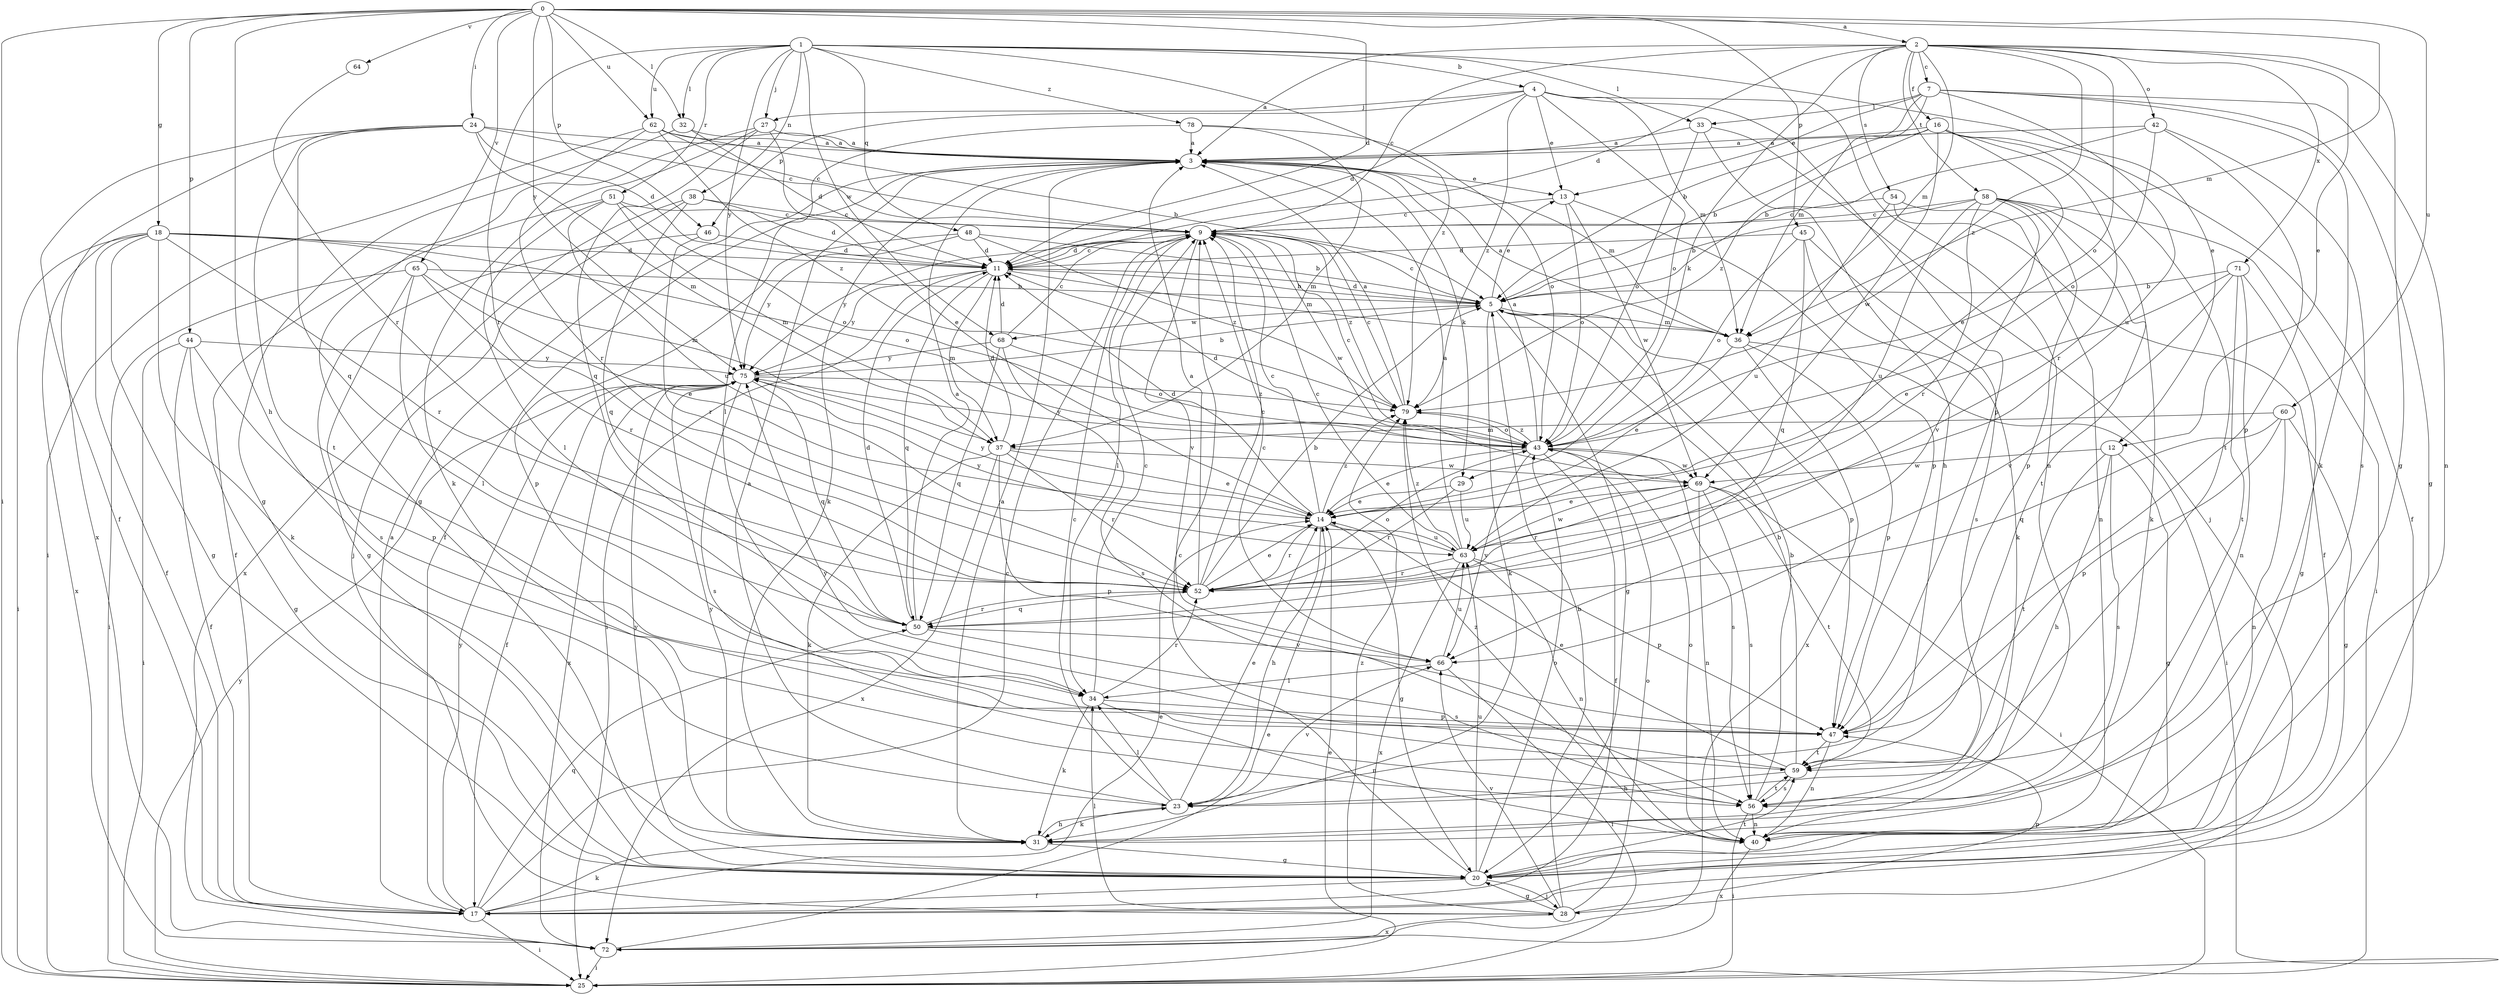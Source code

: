 strict digraph  {
0;
1;
2;
3;
4;
5;
7;
9;
11;
12;
13;
14;
16;
17;
18;
20;
23;
24;
25;
27;
28;
29;
31;
32;
33;
34;
36;
37;
38;
40;
42;
43;
44;
45;
46;
47;
48;
50;
51;
52;
54;
56;
58;
59;
60;
62;
63;
64;
65;
66;
68;
69;
71;
72;
75;
78;
79;
0 -> 2  [label=a];
0 -> 11  [label=d];
0 -> 18  [label=g];
0 -> 23  [label=h];
0 -> 24  [label=i];
0 -> 25  [label=i];
0 -> 32  [label=l];
0 -> 36  [label=m];
0 -> 44  [label=p];
0 -> 45  [label=p];
0 -> 46  [label=p];
0 -> 60  [label=u];
0 -> 62  [label=u];
0 -> 64  [label=v];
0 -> 65  [label=v];
0 -> 75  [label=y];
1 -> 4  [label=b];
1 -> 12  [label=e];
1 -> 27  [label=j];
1 -> 32  [label=l];
1 -> 33  [label=l];
1 -> 38  [label=n];
1 -> 48  [label=q];
1 -> 51  [label=r];
1 -> 52  [label=r];
1 -> 62  [label=u];
1 -> 68  [label=w];
1 -> 75  [label=y];
1 -> 78  [label=z];
1 -> 79  [label=z];
2 -> 3  [label=a];
2 -> 7  [label=c];
2 -> 9  [label=c];
2 -> 11  [label=d];
2 -> 12  [label=e];
2 -> 16  [label=f];
2 -> 20  [label=g];
2 -> 29  [label=k];
2 -> 36  [label=m];
2 -> 42  [label=o];
2 -> 43  [label=o];
2 -> 54  [label=s];
2 -> 58  [label=t];
2 -> 71  [label=x];
2 -> 79  [label=z];
3 -> 13  [label=e];
3 -> 17  [label=f];
3 -> 29  [label=k];
3 -> 31  [label=k];
3 -> 36  [label=m];
4 -> 11  [label=d];
4 -> 13  [label=e];
4 -> 27  [label=j];
4 -> 36  [label=m];
4 -> 40  [label=n];
4 -> 43  [label=o];
4 -> 46  [label=p];
4 -> 47  [label=p];
4 -> 79  [label=z];
5 -> 9  [label=c];
5 -> 11  [label=d];
5 -> 13  [label=e];
5 -> 20  [label=g];
5 -> 31  [label=k];
5 -> 36  [label=m];
5 -> 47  [label=p];
5 -> 68  [label=w];
7 -> 5  [label=b];
7 -> 13  [label=e];
7 -> 20  [label=g];
7 -> 31  [label=k];
7 -> 33  [label=l];
7 -> 36  [label=m];
7 -> 40  [label=n];
7 -> 63  [label=u];
9 -> 11  [label=d];
9 -> 34  [label=l];
9 -> 66  [label=v];
9 -> 69  [label=w];
9 -> 75  [label=y];
9 -> 79  [label=z];
11 -> 5  [label=b];
11 -> 9  [label=c];
11 -> 25  [label=i];
11 -> 36  [label=m];
11 -> 37  [label=m];
11 -> 50  [label=q];
11 -> 75  [label=y];
12 -> 20  [label=g];
12 -> 23  [label=h];
12 -> 56  [label=s];
12 -> 59  [label=t];
12 -> 69  [label=w];
13 -> 9  [label=c];
13 -> 43  [label=o];
13 -> 47  [label=p];
13 -> 69  [label=w];
14 -> 9  [label=c];
14 -> 11  [label=d];
14 -> 20  [label=g];
14 -> 23  [label=h];
14 -> 52  [label=r];
14 -> 63  [label=u];
14 -> 75  [label=y];
14 -> 79  [label=z];
16 -> 3  [label=a];
16 -> 5  [label=b];
16 -> 14  [label=e];
16 -> 17  [label=f];
16 -> 52  [label=r];
16 -> 59  [label=t];
16 -> 69  [label=w];
16 -> 79  [label=z];
17 -> 3  [label=a];
17 -> 9  [label=c];
17 -> 14  [label=e];
17 -> 25  [label=i];
17 -> 31  [label=k];
17 -> 50  [label=q];
17 -> 75  [label=y];
18 -> 11  [label=d];
18 -> 17  [label=f];
18 -> 20  [label=g];
18 -> 25  [label=i];
18 -> 31  [label=k];
18 -> 37  [label=m];
18 -> 43  [label=o];
18 -> 52  [label=r];
18 -> 72  [label=x];
20 -> 9  [label=c];
20 -> 17  [label=f];
20 -> 28  [label=j];
20 -> 43  [label=o];
20 -> 59  [label=t];
20 -> 63  [label=u];
20 -> 75  [label=y];
23 -> 3  [label=a];
23 -> 9  [label=c];
23 -> 14  [label=e];
23 -> 31  [label=k];
23 -> 34  [label=l];
23 -> 66  [label=v];
24 -> 3  [label=a];
24 -> 9  [label=c];
24 -> 11  [label=d];
24 -> 17  [label=f];
24 -> 37  [label=m];
24 -> 50  [label=q];
24 -> 59  [label=t];
24 -> 72  [label=x];
25 -> 14  [label=e];
25 -> 75  [label=y];
27 -> 3  [label=a];
27 -> 14  [label=e];
27 -> 20  [label=g];
27 -> 31  [label=k];
27 -> 50  [label=q];
28 -> 5  [label=b];
28 -> 20  [label=g];
28 -> 34  [label=l];
28 -> 43  [label=o];
28 -> 47  [label=p];
28 -> 66  [label=v];
28 -> 72  [label=x];
28 -> 79  [label=z];
29 -> 14  [label=e];
29 -> 52  [label=r];
29 -> 63  [label=u];
31 -> 3  [label=a];
31 -> 20  [label=g];
31 -> 23  [label=h];
31 -> 75  [label=y];
32 -> 3  [label=a];
32 -> 11  [label=d];
32 -> 20  [label=g];
33 -> 3  [label=a];
33 -> 23  [label=h];
33 -> 28  [label=j];
33 -> 43  [label=o];
34 -> 9  [label=c];
34 -> 31  [label=k];
34 -> 40  [label=n];
34 -> 47  [label=p];
34 -> 52  [label=r];
36 -> 3  [label=a];
36 -> 14  [label=e];
36 -> 25  [label=i];
36 -> 47  [label=p];
36 -> 72  [label=x];
37 -> 11  [label=d];
37 -> 14  [label=e];
37 -> 31  [label=k];
37 -> 47  [label=p];
37 -> 52  [label=r];
37 -> 69  [label=w];
37 -> 72  [label=x];
38 -> 9  [label=c];
38 -> 11  [label=d];
38 -> 28  [label=j];
38 -> 50  [label=q];
38 -> 72  [label=x];
40 -> 43  [label=o];
40 -> 72  [label=x];
40 -> 79  [label=z];
42 -> 3  [label=a];
42 -> 5  [label=b];
42 -> 43  [label=o];
42 -> 47  [label=p];
42 -> 56  [label=s];
43 -> 3  [label=a];
43 -> 9  [label=c];
43 -> 11  [label=d];
43 -> 14  [label=e];
43 -> 17  [label=f];
43 -> 56  [label=s];
43 -> 66  [label=v];
43 -> 69  [label=w];
43 -> 75  [label=y];
43 -> 79  [label=z];
44 -> 17  [label=f];
44 -> 20  [label=g];
44 -> 25  [label=i];
44 -> 47  [label=p];
44 -> 75  [label=y];
45 -> 11  [label=d];
45 -> 31  [label=k];
45 -> 43  [label=o];
45 -> 50  [label=q];
45 -> 56  [label=s];
46 -> 11  [label=d];
46 -> 20  [label=g];
46 -> 52  [label=r];
47 -> 40  [label=n];
47 -> 59  [label=t];
48 -> 5  [label=b];
48 -> 11  [label=d];
48 -> 47  [label=p];
48 -> 75  [label=y];
48 -> 79  [label=z];
50 -> 3  [label=a];
50 -> 11  [label=d];
50 -> 52  [label=r];
50 -> 56  [label=s];
50 -> 66  [label=v];
51 -> 9  [label=c];
51 -> 17  [label=f];
51 -> 34  [label=l];
51 -> 37  [label=m];
51 -> 43  [label=o];
51 -> 63  [label=u];
52 -> 3  [label=a];
52 -> 5  [label=b];
52 -> 9  [label=c];
52 -> 14  [label=e];
52 -> 43  [label=o];
52 -> 50  [label=q];
54 -> 9  [label=c];
54 -> 17  [label=f];
54 -> 40  [label=n];
54 -> 63  [label=u];
56 -> 5  [label=b];
56 -> 25  [label=i];
56 -> 40  [label=n];
56 -> 59  [label=t];
58 -> 5  [label=b];
58 -> 9  [label=c];
58 -> 25  [label=i];
58 -> 31  [label=k];
58 -> 47  [label=p];
58 -> 52  [label=r];
58 -> 59  [label=t];
58 -> 63  [label=u];
58 -> 66  [label=v];
59 -> 5  [label=b];
59 -> 14  [label=e];
59 -> 23  [label=h];
59 -> 56  [label=s];
59 -> 75  [label=y];
60 -> 20  [label=g];
60 -> 37  [label=m];
60 -> 40  [label=n];
60 -> 47  [label=p];
60 -> 50  [label=q];
62 -> 3  [label=a];
62 -> 5  [label=b];
62 -> 9  [label=c];
62 -> 25  [label=i];
62 -> 52  [label=r];
62 -> 79  [label=z];
63 -> 3  [label=a];
63 -> 9  [label=c];
63 -> 40  [label=n];
63 -> 47  [label=p];
63 -> 52  [label=r];
63 -> 69  [label=w];
63 -> 72  [label=x];
63 -> 75  [label=y];
63 -> 79  [label=z];
64 -> 52  [label=r];
65 -> 5  [label=b];
65 -> 14  [label=e];
65 -> 25  [label=i];
65 -> 34  [label=l];
65 -> 52  [label=r];
65 -> 56  [label=s];
66 -> 9  [label=c];
66 -> 25  [label=i];
66 -> 34  [label=l];
66 -> 63  [label=u];
68 -> 9  [label=c];
68 -> 11  [label=d];
68 -> 43  [label=o];
68 -> 50  [label=q];
68 -> 56  [label=s];
68 -> 75  [label=y];
69 -> 14  [label=e];
69 -> 25  [label=i];
69 -> 40  [label=n];
69 -> 52  [label=r];
69 -> 56  [label=s];
69 -> 59  [label=t];
71 -> 5  [label=b];
71 -> 14  [label=e];
71 -> 20  [label=g];
71 -> 40  [label=n];
71 -> 59  [label=t];
71 -> 66  [label=v];
72 -> 14  [label=e];
72 -> 25  [label=i];
75 -> 5  [label=b];
75 -> 17  [label=f];
75 -> 50  [label=q];
75 -> 56  [label=s];
75 -> 72  [label=x];
75 -> 79  [label=z];
78 -> 3  [label=a];
78 -> 34  [label=l];
78 -> 37  [label=m];
78 -> 43  [label=o];
79 -> 3  [label=a];
79 -> 9  [label=c];
79 -> 43  [label=o];
}
